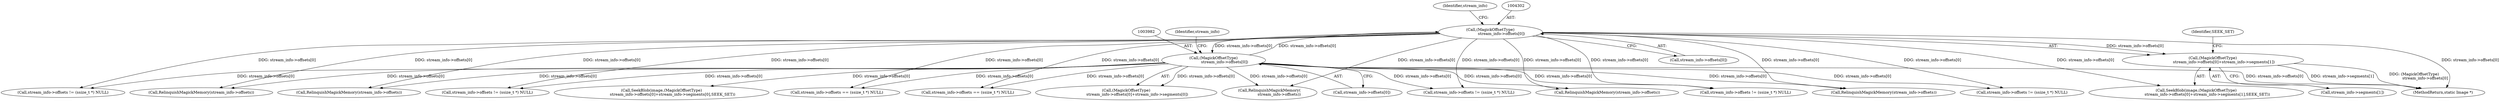 digraph "0_ImageMagick_16916c8979c32765c542e216b31cee2671b7afe7@array" {
"1004300" [label="(Call,(MagickOffsetType)\n                  stream_info->offsets[0]+stream_info->segments[1])"];
"1004301" [label="(Call,(MagickOffsetType)\n                  stream_info->offsets[0])"];
"1003981" [label="(Call,(MagickOffsetType)\n                  stream_info->offsets[0])"];
"1002756" [label="(Call,RelinquishMagickMemory(\n                stream_info->offsets))"];
"1004308" [label="(Call,stream_info->segments[1])"];
"1003357" [label="(Call,stream_info->offsets != (ssize_t *) NULL)"];
"1003370" [label="(Call,RelinquishMagickMemory(stream_info->offsets))"];
"1003978" [label="(Call,SeekBlob(image,(MagickOffsetType)\n                  stream_info->offsets[0]+stream_info->segments[0],SEEK_SET))"];
"1004301" [label="(Call,(MagickOffsetType)\n                  stream_info->offsets[0])"];
"1003981" [label="(Call,(MagickOffsetType)\n                  stream_info->offsets[0])"];
"1003911" [label="(Call,RelinquishMagickMemory(stream_info->offsets))"];
"1003980" [label="(Call,(MagickOffsetType)\n                  stream_info->offsets[0]+stream_info->segments[0])"];
"1003990" [label="(Identifier,stream_info)"];
"1004457" [label="(Call,stream_info->offsets != (ssize_t *) NULL)"];
"1003390" [label="(Call,stream_info->offsets == (ssize_t *) NULL)"];
"1002776" [label="(Call,stream_info->offsets == (ssize_t *) NULL)"];
"1003983" [label="(Call,stream_info->offsets[0])"];
"1003063" [label="(Call,stream_info->offsets != (ssize_t *) NULL)"];
"1003076" [label="(Call,RelinquishMagickMemory(stream_info->offsets))"];
"1004568" [label="(MethodReturn,static Image *)"];
"1004303" [label="(Call,stream_info->offsets[0])"];
"1002743" [label="(Call,stream_info->offsets != (ssize_t *) NULL)"];
"1004310" [label="(Identifier,stream_info)"];
"1004300" [label="(Call,(MagickOffsetType)\n                  stream_info->offsets[0]+stream_info->segments[1])"];
"1004313" [label="(Identifier,SEEK_SET)"];
"1004470" [label="(Call,RelinquishMagickMemory(stream_info->offsets))"];
"1004298" [label="(Call,SeekBlob(image,(MagickOffsetType)\n                  stream_info->offsets[0]+stream_info->segments[1],SEEK_SET))"];
"1003898" [label="(Call,stream_info->offsets != (ssize_t *) NULL)"];
"1004300" -> "1004298"  [label="AST: "];
"1004300" -> "1004308"  [label="CFG: "];
"1004301" -> "1004300"  [label="AST: "];
"1004308" -> "1004300"  [label="AST: "];
"1004313" -> "1004300"  [label="CFG: "];
"1004300" -> "1004568"  [label="DDG: stream_info->segments[1]"];
"1004300" -> "1004568"  [label="DDG: (MagickOffsetType)\n                  stream_info->offsets[0]"];
"1004301" -> "1004300"  [label="DDG: stream_info->offsets[0]"];
"1004301" -> "1004303"  [label="CFG: "];
"1004302" -> "1004301"  [label="AST: "];
"1004303" -> "1004301"  [label="AST: "];
"1004310" -> "1004301"  [label="CFG: "];
"1004301" -> "1004568"  [label="DDG: stream_info->offsets[0]"];
"1004301" -> "1002743"  [label="DDG: stream_info->offsets[0]"];
"1004301" -> "1002756"  [label="DDG: stream_info->offsets[0]"];
"1004301" -> "1002776"  [label="DDG: stream_info->offsets[0]"];
"1004301" -> "1003063"  [label="DDG: stream_info->offsets[0]"];
"1004301" -> "1003076"  [label="DDG: stream_info->offsets[0]"];
"1004301" -> "1003357"  [label="DDG: stream_info->offsets[0]"];
"1004301" -> "1003370"  [label="DDG: stream_info->offsets[0]"];
"1004301" -> "1003390"  [label="DDG: stream_info->offsets[0]"];
"1004301" -> "1003898"  [label="DDG: stream_info->offsets[0]"];
"1004301" -> "1003911"  [label="DDG: stream_info->offsets[0]"];
"1004301" -> "1003981"  [label="DDG: stream_info->offsets[0]"];
"1004301" -> "1004298"  [label="DDG: stream_info->offsets[0]"];
"1003981" -> "1004301"  [label="DDG: stream_info->offsets[0]"];
"1004301" -> "1004457"  [label="DDG: stream_info->offsets[0]"];
"1004301" -> "1004470"  [label="DDG: stream_info->offsets[0]"];
"1003981" -> "1003980"  [label="AST: "];
"1003981" -> "1003983"  [label="CFG: "];
"1003982" -> "1003981"  [label="AST: "];
"1003983" -> "1003981"  [label="AST: "];
"1003990" -> "1003981"  [label="CFG: "];
"1003981" -> "1004568"  [label="DDG: stream_info->offsets[0]"];
"1003981" -> "1002743"  [label="DDG: stream_info->offsets[0]"];
"1003981" -> "1002756"  [label="DDG: stream_info->offsets[0]"];
"1003981" -> "1002776"  [label="DDG: stream_info->offsets[0]"];
"1003981" -> "1003063"  [label="DDG: stream_info->offsets[0]"];
"1003981" -> "1003076"  [label="DDG: stream_info->offsets[0]"];
"1003981" -> "1003357"  [label="DDG: stream_info->offsets[0]"];
"1003981" -> "1003370"  [label="DDG: stream_info->offsets[0]"];
"1003981" -> "1003390"  [label="DDG: stream_info->offsets[0]"];
"1003981" -> "1003898"  [label="DDG: stream_info->offsets[0]"];
"1003981" -> "1003911"  [label="DDG: stream_info->offsets[0]"];
"1003981" -> "1003978"  [label="DDG: stream_info->offsets[0]"];
"1003981" -> "1003980"  [label="DDG: stream_info->offsets[0]"];
"1003981" -> "1004457"  [label="DDG: stream_info->offsets[0]"];
"1003981" -> "1004470"  [label="DDG: stream_info->offsets[0]"];
}
